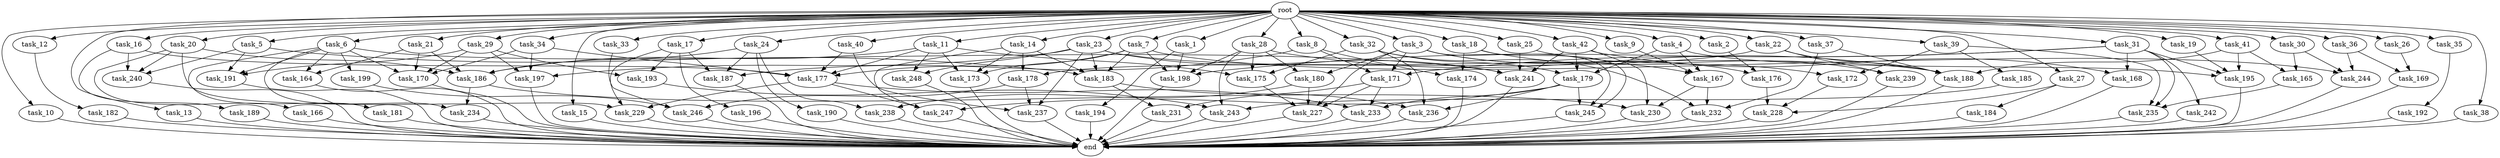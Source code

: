 digraph G {
  root [size="0.000000"];
  task_1 [size="102.400000"];
  task_2 [size="102.400000"];
  task_3 [size="102.400000"];
  task_4 [size="102.400000"];
  task_5 [size="102.400000"];
  task_6 [size="102.400000"];
  task_7 [size="102.400000"];
  task_8 [size="102.400000"];
  task_9 [size="102.400000"];
  task_10 [size="102.400000"];
  task_11 [size="102.400000"];
  task_12 [size="102.400000"];
  task_13 [size="102.400000"];
  task_14 [size="102.400000"];
  task_15 [size="102.400000"];
  task_16 [size="102.400000"];
  task_17 [size="102.400000"];
  task_18 [size="102.400000"];
  task_19 [size="102.400000"];
  task_20 [size="102.400000"];
  task_21 [size="102.400000"];
  task_22 [size="102.400000"];
  task_23 [size="102.400000"];
  task_24 [size="102.400000"];
  task_25 [size="102.400000"];
  task_26 [size="102.400000"];
  task_27 [size="102.400000"];
  task_28 [size="102.400000"];
  task_29 [size="102.400000"];
  task_30 [size="102.400000"];
  task_31 [size="102.400000"];
  task_32 [size="102.400000"];
  task_33 [size="102.400000"];
  task_34 [size="102.400000"];
  task_35 [size="102.400000"];
  task_36 [size="102.400000"];
  task_37 [size="102.400000"];
  task_38 [size="102.400000"];
  task_39 [size="102.400000"];
  task_40 [size="102.400000"];
  task_41 [size="102.400000"];
  task_42 [size="102.400000"];
  task_164 [size="127990025420.800003"];
  task_165 [size="140874927308.800018"];
  task_166 [size="85899345920.000000"];
  task_167 [size="60129542144.000000"];
  task_168 [size="15461882265.600000"];
  task_169 [size="63565515980.800003"];
  task_170 [size="180388626432.000000"];
  task_171 [size="32641751449.600002"];
  task_172 [size="140874927308.800018"];
  task_173 [size="103079215104.000000"];
  task_174 [size="58411555225.600006"];
  task_175 [size="76450417868.800003"];
  task_176 [size="76450417868.800003"];
  task_177 [size="248249109708.800018"];
  task_178 [size="83322365542.400009"];
  task_179 [size="18897856102.400002"];
  task_180 [size="91053306675.200012"];
  task_181 [size="85899345920.000000"];
  task_182 [size="54975581388.800003"];
  task_183 [size="110810156236.800003"];
  task_184 [size="21474836480.000000"];
  task_185 [size="85899345920.000000"];
  task_186 [size="162349763788.800018"];
  task_187 [size="42090679500.800003"];
  task_188 [size="205299436748.800018"];
  task_189 [size="85899345920.000000"];
  task_190 [size="30923764531.200001"];
  task_191 [size="115105123532.800003"];
  task_192 [size="85899345920.000000"];
  task_193 [size="29205777612.800003"];
  task_194 [size="30923764531.200001"];
  task_195 [size="101361228185.600006"];
  task_196 [size="7730941132.800000"];
  task_197 [size="55834574848.000000"];
  task_198 [size="194132521779.200012"];
  task_199 [size="85899345920.000000"];
  task_227 [size="97066260889.600006"];
  task_228 [size="176952652595.200012"];
  task_229 [size="97066260889.600006"];
  task_230 [size="42090679500.800003"];
  task_231 [size="61847529062.400002"];
  task_232 [size="42090679500.800003"];
  task_233 [size="103938208563.200012"];
  task_234 [size="89335319756.800003"];
  task_235 [size="135720966553.600006"];
  task_236 [size="103938208563.200012"];
  task_237 [size="115105123532.800003"];
  task_238 [size="44667659878.400002"];
  task_239 [size="77309411328.000000"];
  task_240 [size="179529632972.800018"];
  task_241 [size="104797202022.400009"];
  task_242 [size="7730941132.800000"];
  task_243 [size="98784247808.000000"];
  task_244 [size="193273528320.000000"];
  task_245 [size="146028888064.000000"];
  task_246 [size="80745385164.800003"];
  task_247 [size="86758339379.200012"];
  task_248 [size="6871947673.600000"];
  end [size="0.000000"];

  root -> task_1 [size="1.000000"];
  root -> task_2 [size="1.000000"];
  root -> task_3 [size="1.000000"];
  root -> task_4 [size="1.000000"];
  root -> task_5 [size="1.000000"];
  root -> task_6 [size="1.000000"];
  root -> task_7 [size="1.000000"];
  root -> task_8 [size="1.000000"];
  root -> task_9 [size="1.000000"];
  root -> task_10 [size="1.000000"];
  root -> task_11 [size="1.000000"];
  root -> task_12 [size="1.000000"];
  root -> task_13 [size="1.000000"];
  root -> task_14 [size="1.000000"];
  root -> task_15 [size="1.000000"];
  root -> task_16 [size="1.000000"];
  root -> task_17 [size="1.000000"];
  root -> task_18 [size="1.000000"];
  root -> task_19 [size="1.000000"];
  root -> task_20 [size="1.000000"];
  root -> task_21 [size="1.000000"];
  root -> task_22 [size="1.000000"];
  root -> task_23 [size="1.000000"];
  root -> task_24 [size="1.000000"];
  root -> task_25 [size="1.000000"];
  root -> task_26 [size="1.000000"];
  root -> task_27 [size="1.000000"];
  root -> task_28 [size="1.000000"];
  root -> task_29 [size="1.000000"];
  root -> task_30 [size="1.000000"];
  root -> task_31 [size="1.000000"];
  root -> task_32 [size="1.000000"];
  root -> task_33 [size="1.000000"];
  root -> task_34 [size="1.000000"];
  root -> task_35 [size="1.000000"];
  root -> task_36 [size="1.000000"];
  root -> task_37 [size="1.000000"];
  root -> task_38 [size="1.000000"];
  root -> task_39 [size="1.000000"];
  root -> task_40 [size="1.000000"];
  root -> task_41 [size="1.000000"];
  root -> task_42 [size="1.000000"];
  task_1 -> task_194 [size="301989888.000000"];
  task_1 -> task_198 [size="301989888.000000"];
  task_2 -> task_176 [size="536870912.000000"];
  task_3 -> task_167 [size="209715200.000000"];
  task_3 -> task_171 [size="209715200.000000"];
  task_3 -> task_176 [size="209715200.000000"];
  task_3 -> task_180 [size="209715200.000000"];
  task_3 -> task_227 [size="209715200.000000"];
  task_3 -> task_245 [size="209715200.000000"];
  task_4 -> task_167 [size="75497472.000000"];
  task_4 -> task_179 [size="75497472.000000"];
  task_4 -> task_195 [size="75497472.000000"];
  task_5 -> task_183 [size="75497472.000000"];
  task_5 -> task_191 [size="75497472.000000"];
  task_5 -> task_240 [size="75497472.000000"];
  task_6 -> task_164 [size="838860800.000000"];
  task_6 -> task_170 [size="838860800.000000"];
  task_6 -> task_181 [size="838860800.000000"];
  task_6 -> task_191 [size="838860800.000000"];
  task_6 -> task_199 [size="838860800.000000"];
  task_6 -> task_234 [size="838860800.000000"];
  task_6 -> task_241 [size="838860800.000000"];
  task_7 -> task_173 [size="838860800.000000"];
  task_7 -> task_177 [size="838860800.000000"];
  task_7 -> task_183 [size="838860800.000000"];
  task_7 -> task_198 [size="838860800.000000"];
  task_7 -> task_244 [size="838860800.000000"];
  task_8 -> task_171 [size="33554432.000000"];
  task_8 -> task_174 [size="33554432.000000"];
  task_8 -> task_187 [size="33554432.000000"];
  task_9 -> task_167 [size="301989888.000000"];
  task_10 -> end [size="1.000000"];
  task_11 -> task_173 [size="33554432.000000"];
  task_11 -> task_175 [size="33554432.000000"];
  task_11 -> task_177 [size="33554432.000000"];
  task_11 -> task_186 [size="33554432.000000"];
  task_11 -> task_248 [size="33554432.000000"];
  task_12 -> task_182 [size="536870912.000000"];
  task_13 -> end [size="1.000000"];
  task_14 -> task_173 [size="134217728.000000"];
  task_14 -> task_178 [size="134217728.000000"];
  task_14 -> task_183 [size="134217728.000000"];
  task_14 -> task_247 [size="134217728.000000"];
  task_15 -> end [size="1.000000"];
  task_16 -> task_177 [size="838860800.000000"];
  task_16 -> task_189 [size="838860800.000000"];
  task_16 -> task_240 [size="838860800.000000"];
  task_17 -> task_187 [size="75497472.000000"];
  task_17 -> task_193 [size="75497472.000000"];
  task_17 -> task_196 [size="75497472.000000"];
  task_17 -> task_229 [size="75497472.000000"];
  task_18 -> task_172 [size="536870912.000000"];
  task_18 -> task_174 [size="536870912.000000"];
  task_18 -> task_245 [size="536870912.000000"];
  task_19 -> task_195 [size="301989888.000000"];
  task_20 -> task_166 [size="838860800.000000"];
  task_20 -> task_186 [size="838860800.000000"];
  task_20 -> task_229 [size="838860800.000000"];
  task_20 -> task_240 [size="838860800.000000"];
  task_21 -> task_164 [size="411041792.000000"];
  task_21 -> task_170 [size="411041792.000000"];
  task_21 -> task_186 [size="411041792.000000"];
  task_22 -> task_178 [size="679477248.000000"];
  task_22 -> task_188 [size="679477248.000000"];
  task_22 -> task_239 [size="679477248.000000"];
  task_23 -> task_183 [size="33554432.000000"];
  task_23 -> task_188 [size="33554432.000000"];
  task_23 -> task_197 [size="33554432.000000"];
  task_23 -> task_237 [size="33554432.000000"];
  task_23 -> task_241 [size="33554432.000000"];
  task_23 -> task_248 [size="33554432.000000"];
  task_24 -> task_186 [size="301989888.000000"];
  task_24 -> task_187 [size="301989888.000000"];
  task_24 -> task_190 [size="301989888.000000"];
  task_24 -> task_238 [size="301989888.000000"];
  task_25 -> task_239 [size="75497472.000000"];
  task_25 -> task_241 [size="75497472.000000"];
  task_26 -> task_169 [size="411041792.000000"];
  task_27 -> task_184 [size="209715200.000000"];
  task_27 -> task_228 [size="209715200.000000"];
  task_28 -> task_175 [size="679477248.000000"];
  task_28 -> task_180 [size="679477248.000000"];
  task_28 -> task_188 [size="679477248.000000"];
  task_28 -> task_198 [size="679477248.000000"];
  task_28 -> task_243 [size="679477248.000000"];
  task_29 -> task_170 [size="209715200.000000"];
  task_29 -> task_191 [size="209715200.000000"];
  task_29 -> task_193 [size="209715200.000000"];
  task_29 -> task_197 [size="209715200.000000"];
  task_30 -> task_165 [size="838860800.000000"];
  task_30 -> task_244 [size="838860800.000000"];
  task_31 -> task_168 [size="75497472.000000"];
  task_31 -> task_171 [size="75497472.000000"];
  task_31 -> task_195 [size="75497472.000000"];
  task_31 -> task_198 [size="75497472.000000"];
  task_31 -> task_235 [size="75497472.000000"];
  task_31 -> task_242 [size="75497472.000000"];
  task_32 -> task_175 [size="33554432.000000"];
  task_32 -> task_179 [size="33554432.000000"];
  task_32 -> task_232 [size="33554432.000000"];
  task_32 -> task_236 [size="33554432.000000"];
  task_33 -> task_246 [size="75497472.000000"];
  task_34 -> task_170 [size="301989888.000000"];
  task_34 -> task_177 [size="301989888.000000"];
  task_34 -> task_197 [size="301989888.000000"];
  task_35 -> task_192 [size="838860800.000000"];
  task_36 -> task_169 [size="209715200.000000"];
  task_36 -> task_244 [size="209715200.000000"];
  task_37 -> task_188 [size="75497472.000000"];
  task_37 -> task_232 [size="75497472.000000"];
  task_38 -> end [size="1.000000"];
  task_39 -> task_172 [size="838860800.000000"];
  task_39 -> task_185 [size="838860800.000000"];
  task_39 -> task_235 [size="838860800.000000"];
  task_40 -> task_177 [size="411041792.000000"];
  task_40 -> task_237 [size="411041792.000000"];
  task_41 -> task_165 [size="536870912.000000"];
  task_41 -> task_188 [size="536870912.000000"];
  task_41 -> task_195 [size="536870912.000000"];
  task_42 -> task_168 [size="75497472.000000"];
  task_42 -> task_179 [size="75497472.000000"];
  task_42 -> task_230 [size="75497472.000000"];
  task_42 -> task_241 [size="75497472.000000"];
  task_164 -> end [size="1.000000"];
  task_165 -> task_235 [size="411041792.000000"];
  task_166 -> end [size="1.000000"];
  task_167 -> task_230 [size="301989888.000000"];
  task_167 -> task_232 [size="301989888.000000"];
  task_168 -> end [size="1.000000"];
  task_169 -> end [size="1.000000"];
  task_170 -> end [size="1.000000"];
  task_171 -> task_227 [size="301989888.000000"];
  task_171 -> task_231 [size="301989888.000000"];
  task_171 -> task_233 [size="301989888.000000"];
  task_172 -> task_228 [size="838860800.000000"];
  task_173 -> end [size="1.000000"];
  task_174 -> end [size="1.000000"];
  task_175 -> task_227 [size="301989888.000000"];
  task_176 -> task_228 [size="679477248.000000"];
  task_177 -> task_229 [size="33554432.000000"];
  task_177 -> task_233 [size="33554432.000000"];
  task_177 -> task_247 [size="33554432.000000"];
  task_178 -> task_237 [size="679477248.000000"];
  task_178 -> task_246 [size="679477248.000000"];
  task_179 -> task_233 [size="679477248.000000"];
  task_179 -> task_236 [size="679477248.000000"];
  task_179 -> task_245 [size="679477248.000000"];
  task_179 -> task_247 [size="679477248.000000"];
  task_180 -> task_227 [size="134217728.000000"];
  task_180 -> task_238 [size="134217728.000000"];
  task_181 -> end [size="1.000000"];
  task_182 -> end [size="1.000000"];
  task_183 -> task_231 [size="301989888.000000"];
  task_183 -> task_236 [size="301989888.000000"];
  task_184 -> end [size="1.000000"];
  task_185 -> task_243 [size="209715200.000000"];
  task_186 -> task_230 [size="33554432.000000"];
  task_186 -> task_234 [size="33554432.000000"];
  task_187 -> end [size="1.000000"];
  task_188 -> end [size="1.000000"];
  task_189 -> end [size="1.000000"];
  task_190 -> end [size="1.000000"];
  task_191 -> end [size="1.000000"];
  task_192 -> end [size="1.000000"];
  task_193 -> task_243 [size="75497472.000000"];
  task_194 -> end [size="1.000000"];
  task_195 -> end [size="1.000000"];
  task_196 -> end [size="1.000000"];
  task_197 -> end [size="1.000000"];
  task_198 -> end [size="1.000000"];
  task_199 -> task_246 [size="33554432.000000"];
  task_227 -> end [size="1.000000"];
  task_228 -> end [size="1.000000"];
  task_229 -> end [size="1.000000"];
  task_230 -> end [size="1.000000"];
  task_231 -> end [size="1.000000"];
  task_232 -> end [size="1.000000"];
  task_233 -> end [size="1.000000"];
  task_234 -> end [size="1.000000"];
  task_235 -> end [size="1.000000"];
  task_236 -> end [size="1.000000"];
  task_237 -> end [size="1.000000"];
  task_238 -> end [size="1.000000"];
  task_239 -> end [size="1.000000"];
  task_240 -> end [size="1.000000"];
  task_241 -> end [size="1.000000"];
  task_242 -> end [size="1.000000"];
  task_243 -> end [size="1.000000"];
  task_244 -> end [size="1.000000"];
  task_245 -> end [size="1.000000"];
  task_246 -> end [size="1.000000"];
  task_247 -> end [size="1.000000"];
  task_248 -> end [size="1.000000"];
}
